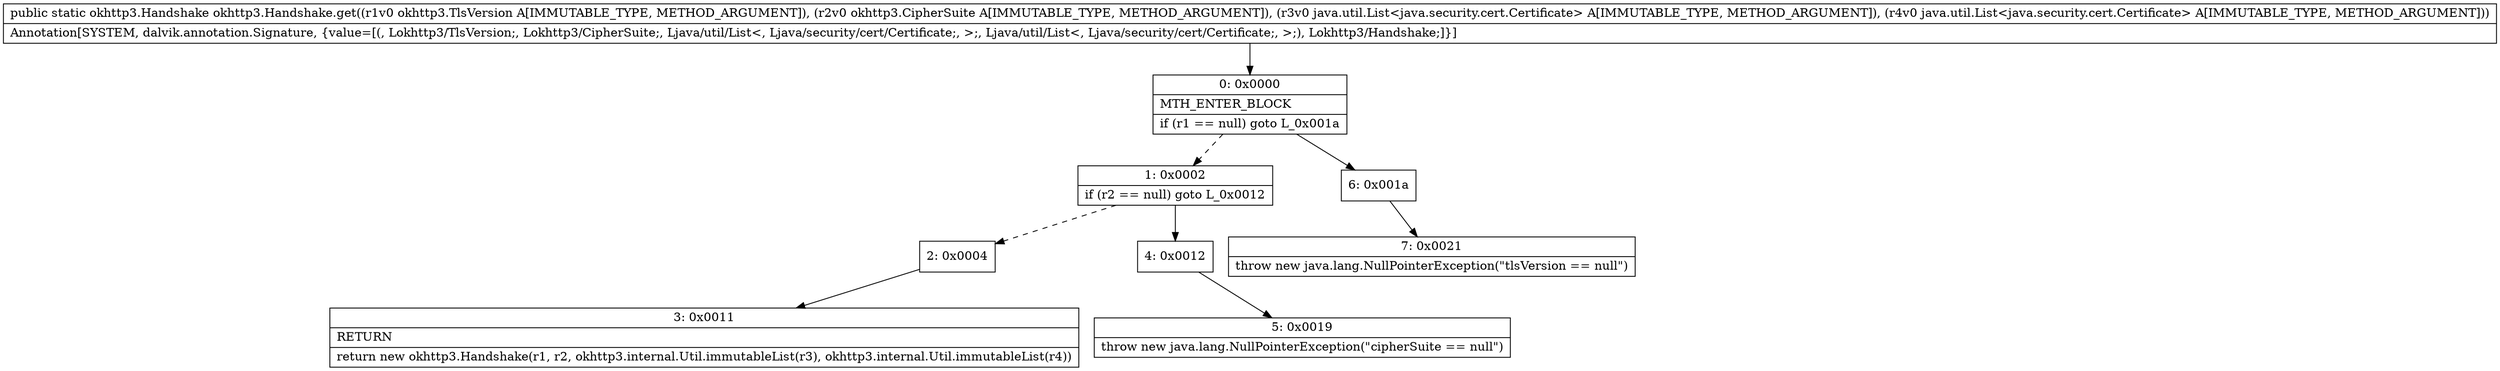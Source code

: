 digraph "CFG forokhttp3.Handshake.get(Lokhttp3\/TlsVersion;Lokhttp3\/CipherSuite;Ljava\/util\/List;Ljava\/util\/List;)Lokhttp3\/Handshake;" {
Node_0 [shape=record,label="{0\:\ 0x0000|MTH_ENTER_BLOCK\l|if (r1 == null) goto L_0x001a\l}"];
Node_1 [shape=record,label="{1\:\ 0x0002|if (r2 == null) goto L_0x0012\l}"];
Node_2 [shape=record,label="{2\:\ 0x0004}"];
Node_3 [shape=record,label="{3\:\ 0x0011|RETURN\l|return new okhttp3.Handshake(r1, r2, okhttp3.internal.Util.immutableList(r3), okhttp3.internal.Util.immutableList(r4))\l}"];
Node_4 [shape=record,label="{4\:\ 0x0012}"];
Node_5 [shape=record,label="{5\:\ 0x0019|throw new java.lang.NullPointerException(\"cipherSuite == null\")\l}"];
Node_6 [shape=record,label="{6\:\ 0x001a}"];
Node_7 [shape=record,label="{7\:\ 0x0021|throw new java.lang.NullPointerException(\"tlsVersion == null\")\l}"];
MethodNode[shape=record,label="{public static okhttp3.Handshake okhttp3.Handshake.get((r1v0 okhttp3.TlsVersion A[IMMUTABLE_TYPE, METHOD_ARGUMENT]), (r2v0 okhttp3.CipherSuite A[IMMUTABLE_TYPE, METHOD_ARGUMENT]), (r3v0 java.util.List\<java.security.cert.Certificate\> A[IMMUTABLE_TYPE, METHOD_ARGUMENT]), (r4v0 java.util.List\<java.security.cert.Certificate\> A[IMMUTABLE_TYPE, METHOD_ARGUMENT]))  | Annotation[SYSTEM, dalvik.annotation.Signature, \{value=[(, Lokhttp3\/TlsVersion;, Lokhttp3\/CipherSuite;, Ljava\/util\/List\<, Ljava\/security\/cert\/Certificate;, \>;, Ljava\/util\/List\<, Ljava\/security\/cert\/Certificate;, \>;), Lokhttp3\/Handshake;]\}]\l}"];
MethodNode -> Node_0;
Node_0 -> Node_1[style=dashed];
Node_0 -> Node_6;
Node_1 -> Node_2[style=dashed];
Node_1 -> Node_4;
Node_2 -> Node_3;
Node_4 -> Node_5;
Node_6 -> Node_7;
}

